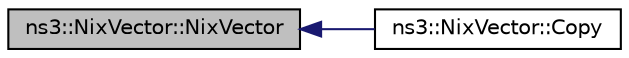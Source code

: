 digraph "ns3::NixVector::NixVector"
{
  edge [fontname="Helvetica",fontsize="10",labelfontname="Helvetica",labelfontsize="10"];
  node [fontname="Helvetica",fontsize="10",shape=record];
  rankdir="LR";
  Node1 [label="ns3::NixVector::NixVector",height=0.2,width=0.4,color="black", fillcolor="grey75", style="filled", fontcolor="black"];
  Node1 -> Node2 [dir="back",color="midnightblue",fontsize="10",style="solid"];
  Node2 [label="ns3::NixVector::Copy",height=0.2,width=0.4,color="black", fillcolor="white", style="filled",URL="$d1/d44/classns3_1_1NixVector.html#a7caa871baeebec7fefdec243f2b5038a"];
}
